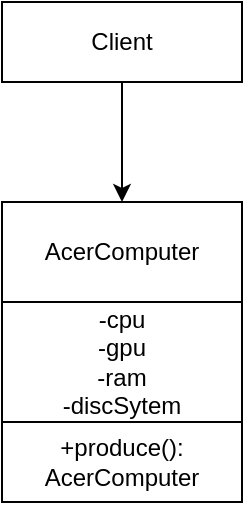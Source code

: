 <mxfile>
    <diagram id="eGLdNgsrQztY6TDVJP86" name="Page-1">
        <mxGraphModel dx="792" dy="517" grid="1" gridSize="10" guides="1" tooltips="1" connect="1" arrows="1" fold="1" page="1" pageScale="1" pageWidth="827" pageHeight="1169" math="0" shadow="0">
            <root>
                <mxCell id="0"/>
                <mxCell id="1" parent="0"/>
                <mxCell id="2" value="Client" style="rounded=0;whiteSpace=wrap;html=1;" parent="1" vertex="1">
                    <mxGeometry x="360" y="400" width="120" height="40" as="geometry"/>
                </mxCell>
                <mxCell id="3" value="AcerComputer" style="rounded=0;whiteSpace=wrap;html=1;" parent="1" vertex="1">
                    <mxGeometry x="360" y="500" width="120" height="50" as="geometry"/>
                </mxCell>
                <mxCell id="4" value="" style="endArrow=classic;html=1;exitX=0.5;exitY=1;exitDx=0;exitDy=0;entryX=0.5;entryY=0;entryDx=0;entryDy=0;" parent="1" source="2" target="3" edge="1">
                    <mxGeometry width="50" height="50" relative="1" as="geometry">
                        <mxPoint x="400" y="490" as="sourcePoint"/>
                        <mxPoint x="450" y="440" as="targetPoint"/>
                    </mxGeometry>
                </mxCell>
                <mxCell id="5" value="-cpu&lt;br&gt;-gpu&lt;br&gt;-ram&lt;br&gt;-discSytem" style="rounded=0;whiteSpace=wrap;html=1;" parent="1" vertex="1">
                    <mxGeometry x="360" y="550" width="120" height="60" as="geometry"/>
                </mxCell>
                <mxCell id="6" value="+produce(): AcerComputer" style="rounded=0;whiteSpace=wrap;html=1;" parent="1" vertex="1">
                    <mxGeometry x="360" y="610" width="120" height="40" as="geometry"/>
                </mxCell>
            </root>
        </mxGraphModel>
    </diagram>
</mxfile>